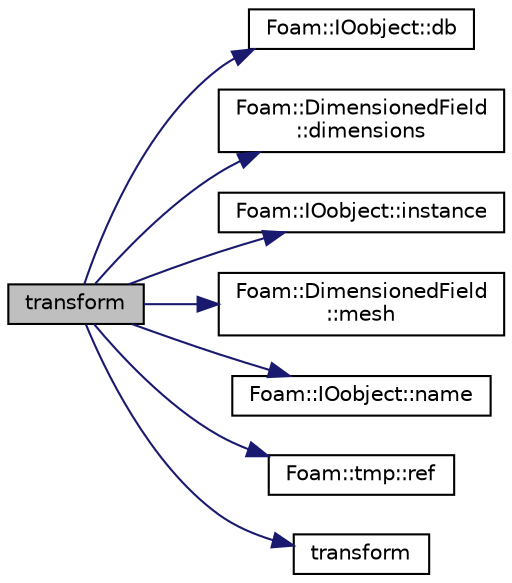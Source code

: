 digraph "transform"
{
  bgcolor="transparent";
  edge [fontname="Helvetica",fontsize="10",labelfontname="Helvetica",labelfontsize="10"];
  node [fontname="Helvetica",fontsize="10",shape=record];
  rankdir="LR";
  Node89238 [label="transform",height=0.2,width=0.4,color="black", fillcolor="grey75", style="filled", fontcolor="black"];
  Node89238 -> Node89239 [color="midnightblue",fontsize="10",style="solid",fontname="Helvetica"];
  Node89239 [label="Foam::IOobject::db",height=0.2,width=0.4,color="black",URL="$a27249.html#a65cc75d9f80b1df5c3184fb2274a97f1",tooltip="Return the local objectRegistry. "];
  Node89238 -> Node89240 [color="midnightblue",fontsize="10",style="solid",fontname="Helvetica"];
  Node89240 [label="Foam::DimensionedField\l::dimensions",height=0.2,width=0.4,color="black",URL="$a27497.html#a512673c2674ca2d38885f1bb5f6994fb",tooltip="Return dimensions. "];
  Node89238 -> Node89241 [color="midnightblue",fontsize="10",style="solid",fontname="Helvetica"];
  Node89241 [label="Foam::IOobject::instance",height=0.2,width=0.4,color="black",URL="$a27249.html#acac6de003b420b848571b5064e50ed89"];
  Node89238 -> Node89242 [color="midnightblue",fontsize="10",style="solid",fontname="Helvetica"];
  Node89242 [label="Foam::DimensionedField\l::mesh",height=0.2,width=0.4,color="black",URL="$a27497.html#a8f1110830348a1448a14ab5e3cf47e3b",tooltip="Return mesh. "];
  Node89238 -> Node89243 [color="midnightblue",fontsize="10",style="solid",fontname="Helvetica"];
  Node89243 [label="Foam::IOobject::name",height=0.2,width=0.4,color="black",URL="$a27249.html#acc80e00a8ac919288fb55bd14cc88bf6",tooltip="Return name. "];
  Node89238 -> Node89244 [color="midnightblue",fontsize="10",style="solid",fontname="Helvetica"];
  Node89244 [label="Foam::tmp::ref",height=0.2,width=0.4,color="black",URL="$a27077.html#aeaf81e641282874cef07f5b808efc83b",tooltip="Return non-const reference or generate a fatal error. "];
  Node89238 -> Node89245 [color="midnightblue",fontsize="10",style="solid",fontname="Helvetica"];
  Node89245 [label="transform",height=0.2,width=0.4,color="black",URL="$a21851.html#a919915170941701c1223291531ad010c"];
}
